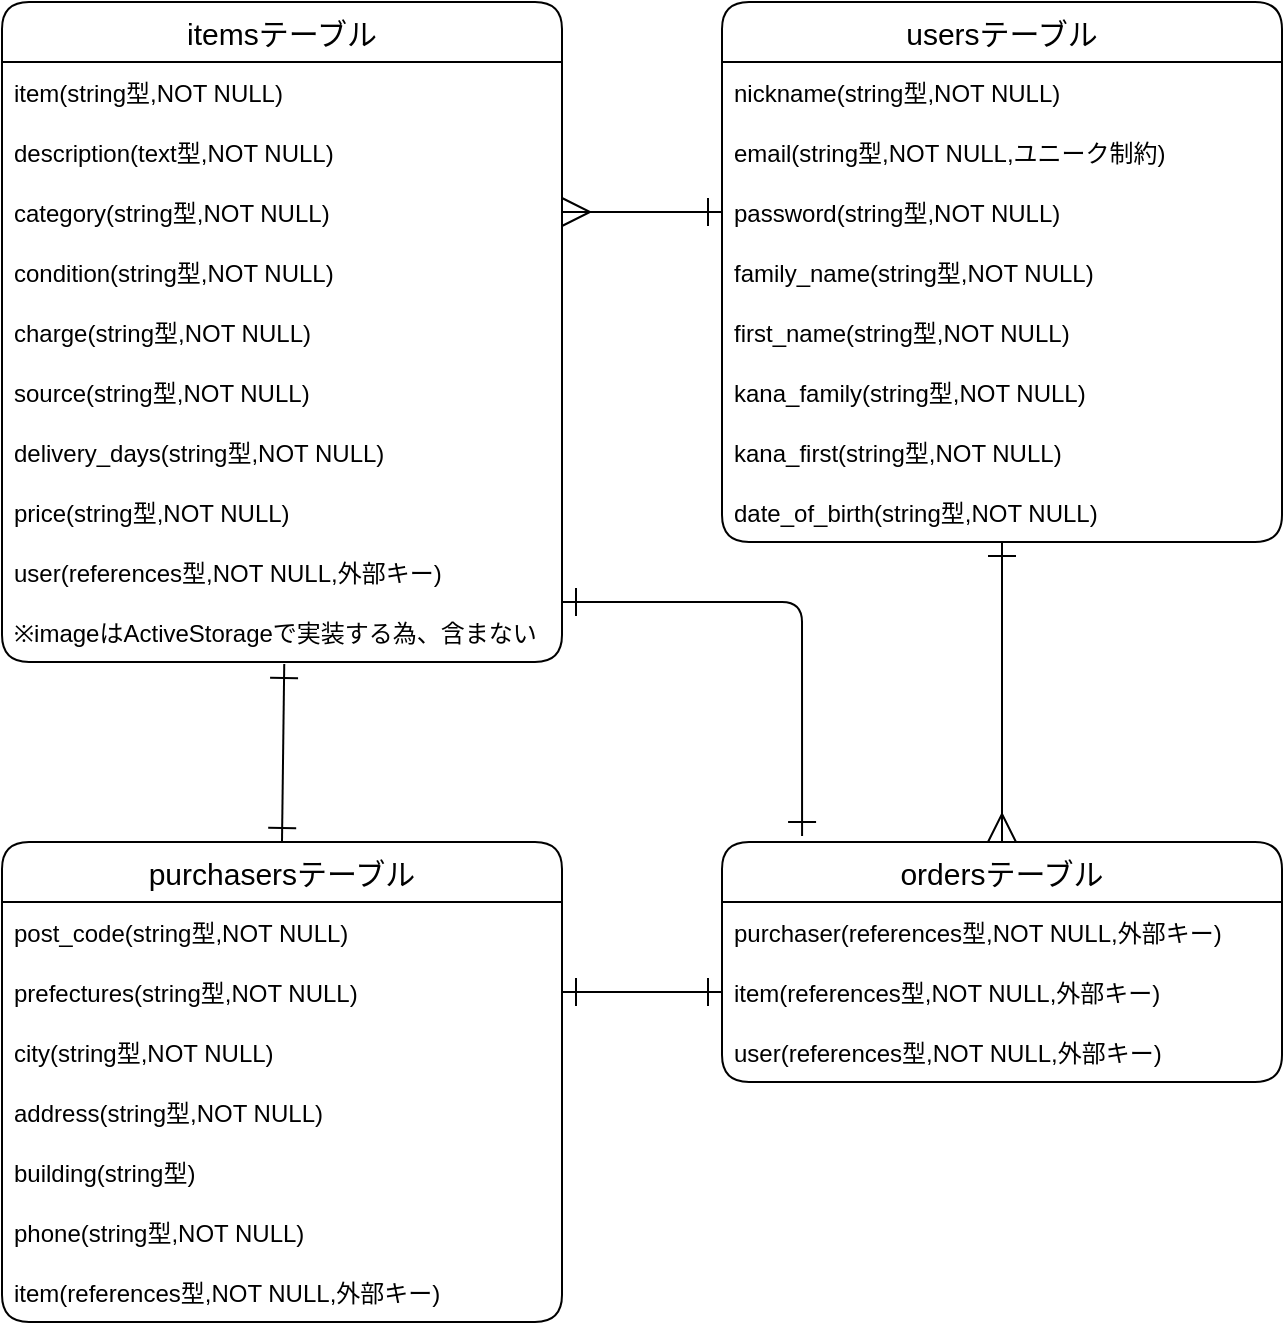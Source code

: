 <mxfile>
    <diagram id="UgQ-l3s_rqM7Rv3rMez5" name="ページ1">
        <mxGraphModel dx="889" dy="565" grid="1" gridSize="10" guides="1" tooltips="1" connect="1" arrows="1" fold="1" page="1" pageScale="1" pageWidth="1169" pageHeight="827" background="none" math="0" shadow="0">
            <root>
                <mxCell id="0"/>
                <mxCell id="1" parent="0"/>
                <mxCell id="40" value="itemsテーブル" style="swimlane;fontStyle=0;childLayout=stackLayout;horizontal=1;startSize=30;horizontalStack=0;resizeParent=1;resizeParentMax=0;resizeLast=0;collapsible=1;marginBottom=0;rounded=1;fontSize=15;" parent="1" vertex="1">
                    <mxGeometry x="120" y="140" width="280" height="330" as="geometry"/>
                </mxCell>
                <mxCell id="41" value="item(string型,NOT NULL)" style="text;strokeColor=none;fillColor=none;align=left;verticalAlign=middle;spacingLeft=4;spacingRight=4;overflow=hidden;points=[[0,0.5],[1,0.5]];portConstraint=eastwest;rotatable=0;rounded=1;" parent="40" vertex="1">
                    <mxGeometry y="30" width="280" height="30" as="geometry"/>
                </mxCell>
                <mxCell id="42" value="description(text型,NOT NULL)" style="text;strokeColor=none;fillColor=none;align=left;verticalAlign=middle;spacingLeft=4;spacingRight=4;overflow=hidden;points=[[0,0.5],[1,0.5]];portConstraint=eastwest;rotatable=0;rounded=1;" parent="40" vertex="1">
                    <mxGeometry y="60" width="280" height="30" as="geometry"/>
                </mxCell>
                <mxCell id="45" value="category(string型,NOT NULL)" style="text;strokeColor=none;fillColor=none;align=left;verticalAlign=middle;spacingLeft=4;spacingRight=4;overflow=hidden;points=[[0,0.5],[1,0.5]];portConstraint=eastwest;rotatable=0;rounded=1;" parent="40" vertex="1">
                    <mxGeometry y="90" width="280" height="30" as="geometry"/>
                </mxCell>
                <mxCell id="46" value="condition(string型,NOT NULL)" style="text;strokeColor=none;fillColor=none;align=left;verticalAlign=middle;spacingLeft=4;spacingRight=4;overflow=hidden;points=[[0,0.5],[1,0.5]];portConstraint=eastwest;rotatable=0;rounded=1;" parent="40" vertex="1">
                    <mxGeometry y="120" width="280" height="30" as="geometry"/>
                </mxCell>
                <mxCell id="49" value="charge(string型,NOT NULL)" style="text;strokeColor=none;fillColor=none;align=left;verticalAlign=middle;spacingLeft=4;spacingRight=4;overflow=hidden;points=[[0,0.5],[1,0.5]];portConstraint=eastwest;rotatable=0;rounded=1;" parent="40" vertex="1">
                    <mxGeometry y="150" width="280" height="30" as="geometry"/>
                </mxCell>
                <mxCell id="48" value="source(string型,NOT NULL)" style="text;strokeColor=none;fillColor=none;align=left;verticalAlign=middle;spacingLeft=4;spacingRight=4;overflow=hidden;points=[[0,0.5],[1,0.5]];portConstraint=eastwest;rotatable=0;rounded=1;" parent="40" vertex="1">
                    <mxGeometry y="180" width="280" height="30" as="geometry"/>
                </mxCell>
                <mxCell id="50" value="delivery_days(string型,NOT NULL)" style="text;strokeColor=none;fillColor=none;align=left;verticalAlign=middle;spacingLeft=4;spacingRight=4;overflow=hidden;points=[[0,0.5],[1,0.5]];portConstraint=eastwest;rotatable=0;rounded=1;" parent="40" vertex="1">
                    <mxGeometry y="210" width="280" height="30" as="geometry"/>
                </mxCell>
                <mxCell id="80" value="price(string型,NOT NULL)" style="text;strokeColor=none;fillColor=none;align=left;verticalAlign=middle;spacingLeft=4;spacingRight=4;overflow=hidden;points=[[0,0.5],[1,0.5]];portConstraint=eastwest;rotatable=0;rounded=1;" parent="40" vertex="1">
                    <mxGeometry y="240" width="280" height="30" as="geometry"/>
                </mxCell>
                <mxCell id="87" value="user(references型,NOT NULL,外部キー)" style="text;strokeColor=none;fillColor=none;align=left;verticalAlign=middle;spacingLeft=4;spacingRight=4;overflow=hidden;points=[[0,0.5],[1,0.5]];portConstraint=eastwest;rotatable=0;rounded=1;" parent="40" vertex="1">
                    <mxGeometry y="270" width="280" height="30" as="geometry"/>
                </mxCell>
                <mxCell id="43" value="※imageはActiveStorageで実装する為、含まない" style="text;strokeColor=none;fillColor=none;align=left;verticalAlign=middle;spacingLeft=4;spacingRight=4;overflow=hidden;points=[[0,0.5],[1,0.5]];portConstraint=eastwest;rotatable=0;rounded=1;" parent="40" vertex="1">
                    <mxGeometry y="300" width="280" height="30" as="geometry"/>
                </mxCell>
                <mxCell id="51" value="usersテーブル" style="swimlane;fontStyle=0;childLayout=stackLayout;horizontal=1;startSize=30;horizontalStack=0;resizeParent=1;resizeParentMax=0;resizeLast=0;collapsible=1;marginBottom=0;rounded=1;fontSize=15;" parent="1" vertex="1">
                    <mxGeometry x="480" y="140" width="280" height="270" as="geometry">
                        <mxRectangle x="480" y="620" width="160" height="40" as="alternateBounds"/>
                    </mxGeometry>
                </mxCell>
                <mxCell id="52" value="nickname(string型,NOT NULL)" style="text;strokeColor=none;fillColor=none;align=left;verticalAlign=middle;spacingLeft=4;spacingRight=4;overflow=hidden;points=[[0,0.5],[1,0.5]];portConstraint=eastwest;rotatable=0;rounded=1;" parent="51" vertex="1">
                    <mxGeometry y="30" width="280" height="30" as="geometry"/>
                </mxCell>
                <mxCell id="53" value="email(string型,NOT NULL,ユニーク制約)" style="text;strokeColor=none;fillColor=none;align=left;verticalAlign=middle;spacingLeft=4;spacingRight=4;overflow=hidden;points=[[0,0.5],[1,0.5]];portConstraint=eastwest;rotatable=0;rounded=1;" parent="51" vertex="1">
                    <mxGeometry y="60" width="280" height="30" as="geometry"/>
                </mxCell>
                <mxCell id="54" value="password(string型,NOT NULL)" style="text;strokeColor=none;fillColor=none;align=left;verticalAlign=middle;spacingLeft=4;spacingRight=4;overflow=hidden;points=[[0,0.5],[1,0.5]];portConstraint=eastwest;rotatable=0;rounded=1;" parent="51" vertex="1">
                    <mxGeometry y="90" width="280" height="30" as="geometry"/>
                </mxCell>
                <mxCell id="91" value="family_name(string型,NOT NULL)" style="text;strokeColor=none;fillColor=none;align=left;verticalAlign=middle;spacingLeft=4;spacingRight=4;overflow=hidden;points=[[0,0.5],[1,0.5]];portConstraint=eastwest;rotatable=0;rounded=1;" parent="51" vertex="1">
                    <mxGeometry y="120" width="280" height="30" as="geometry"/>
                </mxCell>
                <mxCell id="138" value="first_name(string型,NOT NULL)" style="text;strokeColor=none;fillColor=none;align=left;verticalAlign=middle;spacingLeft=4;spacingRight=4;overflow=hidden;points=[[0,0.5],[1,0.5]];portConstraint=eastwest;rotatable=0;rounded=1;" vertex="1" parent="51">
                    <mxGeometry y="150" width="280" height="30" as="geometry"/>
                </mxCell>
                <mxCell id="137" value="kana_family(string型,NOT NULL)" style="text;strokeColor=none;fillColor=none;align=left;verticalAlign=middle;spacingLeft=4;spacingRight=4;overflow=hidden;points=[[0,0.5],[1,0.5]];portConstraint=eastwest;rotatable=0;rounded=1;" vertex="1" parent="51">
                    <mxGeometry y="180" width="280" height="30" as="geometry"/>
                </mxCell>
                <mxCell id="56" value="kana_first(string型,NOT NULL)" style="text;strokeColor=none;fillColor=none;align=left;verticalAlign=middle;spacingLeft=4;spacingRight=4;overflow=hidden;points=[[0,0.5],[1,0.5]];portConstraint=eastwest;rotatable=0;rounded=1;" parent="51" vertex="1">
                    <mxGeometry y="210" width="280" height="30" as="geometry"/>
                </mxCell>
                <mxCell id="57" value="date_of_birth(string型,NOT NULL)" style="text;strokeColor=none;fillColor=none;align=left;verticalAlign=middle;spacingLeft=4;spacingRight=4;overflow=hidden;points=[[0,0.5],[1,0.5]];portConstraint=eastwest;rotatable=0;rounded=1;" parent="51" vertex="1">
                    <mxGeometry y="240" width="280" height="30" as="geometry"/>
                </mxCell>
                <mxCell id="133" style="edgeStyle=none;rounded=1;html=1;exitX=0.5;exitY=0;exitDx=0;exitDy=0;entryX=0.5;entryY=1;entryDx=0;entryDy=0;entryPerimeter=0;fontSize=15;startArrow=ERmany;startFill=0;endArrow=ERone;endFill=0;startSize=12;endSize=12;strokeWidth=1;" edge="1" parent="1" source="60" target="57">
                    <mxGeometry relative="1" as="geometry"/>
                </mxCell>
                <mxCell id="134" style="edgeStyle=none;rounded=1;html=1;exitX=0.143;exitY=-0.025;exitDx=0;exitDy=0;fontSize=15;startArrow=ERone;startFill=0;endArrow=ERone;endFill=0;startSize=12;endSize=12;strokeWidth=1;exitPerimeter=0;" edge="1" parent="1" source="60">
                    <mxGeometry relative="1" as="geometry">
                        <mxPoint x="400" y="440" as="targetPoint"/>
                        <Array as="points">
                            <mxPoint x="520" y="440"/>
                        </Array>
                    </mxGeometry>
                </mxCell>
                <mxCell id="60" value="ordersテーブル" style="swimlane;fontStyle=0;childLayout=stackLayout;horizontal=1;startSize=30;horizontalStack=0;resizeParent=1;resizeParentMax=0;resizeLast=0;collapsible=1;marginBottom=0;rounded=1;fontSize=15;" parent="1" vertex="1">
                    <mxGeometry x="480" y="560" width="280" height="120" as="geometry"/>
                </mxCell>
                <mxCell id="135" value="purchaser(references型,NOT NULL,外部キー)" style="text;strokeColor=none;fillColor=none;align=left;verticalAlign=middle;spacingLeft=4;spacingRight=4;overflow=hidden;points=[[0,0.5],[1,0.5]];portConstraint=eastwest;rotatable=0;rounded=1;" vertex="1" parent="60">
                    <mxGeometry y="30" width="280" height="30" as="geometry"/>
                </mxCell>
                <mxCell id="109" value="item(references型,NOT NULL,外部キー)" style="text;strokeColor=none;fillColor=none;align=left;verticalAlign=middle;spacingLeft=4;spacingRight=4;overflow=hidden;points=[[0,0.5],[1,0.5]];portConstraint=eastwest;rotatable=0;rounded=1;" parent="60" vertex="1">
                    <mxGeometry y="60" width="280" height="30" as="geometry"/>
                </mxCell>
                <mxCell id="78" value="user(references型,NOT NULL,外部キー)" style="text;strokeColor=none;fillColor=none;align=left;verticalAlign=middle;spacingLeft=4;spacingRight=4;overflow=hidden;points=[[0,0.5],[1,0.5]];portConstraint=eastwest;rotatable=0;rounded=1;" parent="60" vertex="1">
                    <mxGeometry y="90" width="280" height="30" as="geometry"/>
                </mxCell>
                <mxCell id="130" style="edgeStyle=none;html=1;exitX=0.5;exitY=0;exitDx=0;exitDy=0;entryX=0.504;entryY=1.033;entryDx=0;entryDy=0;entryPerimeter=0;endArrow=ERone;endFill=0;startArrow=ERone;startFill=0;rounded=1;startSize=12;endSize=12;" edge="1" parent="1" source="67" target="43">
                    <mxGeometry relative="1" as="geometry"/>
                </mxCell>
                <mxCell id="67" value="purchasersテーブル" style="swimlane;fontStyle=0;childLayout=stackLayout;horizontal=1;startSize=30;horizontalStack=0;resizeParent=1;resizeParentMax=0;resizeLast=0;collapsible=1;marginBottom=0;rounded=1;fontSize=15;" parent="1" vertex="1">
                    <mxGeometry x="120" y="560" width="280" height="240" as="geometry">
                        <mxRectangle x="80" y="560" width="210" height="40" as="alternateBounds"/>
                    </mxGeometry>
                </mxCell>
                <mxCell id="68" value="post_code(string型,NOT NULL)" style="text;strokeColor=none;fillColor=none;align=left;verticalAlign=middle;spacingLeft=4;spacingRight=4;overflow=hidden;points=[[0,0.5],[1,0.5]];portConstraint=eastwest;rotatable=0;rounded=1;" parent="67" vertex="1">
                    <mxGeometry y="30" width="280" height="30" as="geometry"/>
                </mxCell>
                <mxCell id="69" value="prefectures(string型,NOT NULL)" style="text;strokeColor=none;fillColor=none;align=left;verticalAlign=middle;spacingLeft=4;spacingRight=4;overflow=hidden;points=[[0,0.5],[1,0.5]];portConstraint=eastwest;rotatable=0;rounded=1;" parent="67" vertex="1">
                    <mxGeometry y="60" width="280" height="30" as="geometry"/>
                </mxCell>
                <mxCell id="71" value="city(string型,NOT NULL)" style="text;strokeColor=none;fillColor=none;align=left;verticalAlign=middle;spacingLeft=4;spacingRight=4;overflow=hidden;points=[[0,0.5],[1,0.5]];portConstraint=eastwest;rotatable=0;rounded=1;" parent="67" vertex="1">
                    <mxGeometry y="90" width="280" height="30" as="geometry"/>
                </mxCell>
                <mxCell id="72" value="address(string型,NOT NULL)" style="text;strokeColor=none;fillColor=none;align=left;verticalAlign=middle;spacingLeft=4;spacingRight=4;overflow=hidden;points=[[0,0.5],[1,0.5]];portConstraint=eastwest;rotatable=0;rounded=1;" parent="67" vertex="1">
                    <mxGeometry y="120" width="280" height="30" as="geometry"/>
                </mxCell>
                <mxCell id="74" value="building(string型)" style="text;strokeColor=none;fillColor=none;align=left;verticalAlign=middle;spacingLeft=4;spacingRight=4;overflow=hidden;points=[[0,0.5],[1,0.5]];portConstraint=eastwest;rotatable=0;rounded=1;" parent="67" vertex="1">
                    <mxGeometry y="150" width="280" height="30" as="geometry"/>
                </mxCell>
                <mxCell id="136" value="phone(string型,NOT NULL)" style="text;strokeColor=none;fillColor=none;align=left;verticalAlign=middle;spacingLeft=4;spacingRight=4;overflow=hidden;points=[[0,0.5],[1,0.5]];portConstraint=eastwest;rotatable=0;rounded=1;" vertex="1" parent="67">
                    <mxGeometry y="180" width="280" height="30" as="geometry"/>
                </mxCell>
                <mxCell id="73" value="item(references型,NOT NULL,外部キー)" style="text;strokeColor=none;fillColor=none;align=left;verticalAlign=middle;spacingLeft=4;spacingRight=4;overflow=hidden;points=[[0,0.5],[1,0.5]];portConstraint=eastwest;rotatable=0;rounded=1;" parent="67" vertex="1">
                    <mxGeometry y="210" width="280" height="30" as="geometry"/>
                </mxCell>
                <mxCell id="131" style="edgeStyle=none;rounded=1;html=1;exitX=0;exitY=0.5;exitDx=0;exitDy=0;entryX=1;entryY=0.5;entryDx=0;entryDy=0;fontSize=15;startArrow=ERone;startFill=0;endArrow=ERone;endFill=0;strokeWidth=1;endSize=12;startSize=12;" edge="1" parent="1" source="109" target="69">
                    <mxGeometry relative="1" as="geometry"/>
                </mxCell>
                <mxCell id="132" style="edgeStyle=none;rounded=1;html=1;exitX=0;exitY=0.5;exitDx=0;exitDy=0;entryX=1;entryY=0.5;entryDx=0;entryDy=0;fontSize=15;startArrow=ERone;startFill=0;endArrow=ERmany;endFill=0;strokeWidth=1;endSize=12;startSize=12;" edge="1" parent="1" source="54" target="45">
                    <mxGeometry relative="1" as="geometry"/>
                </mxCell>
            </root>
        </mxGraphModel>
    </diagram>
</mxfile>